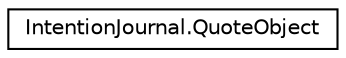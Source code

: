 digraph "Graphical Class Hierarchy"
{
  edge [fontname="Helvetica",fontsize="10",labelfontname="Helvetica",labelfontsize="10"];
  node [fontname="Helvetica",fontsize="10",shape=record];
  rankdir="LR";
  Node0 [label="IntentionJournal.QuoteObject",height=0.2,width=0.4,color="black", fillcolor="white", style="filled",URL="$class_intention_journal_1_1_quote_object.html",tooltip="QuoteObject represents a quote in the database, with an quoteID to mark it uniquely and the text of t..."];
}
